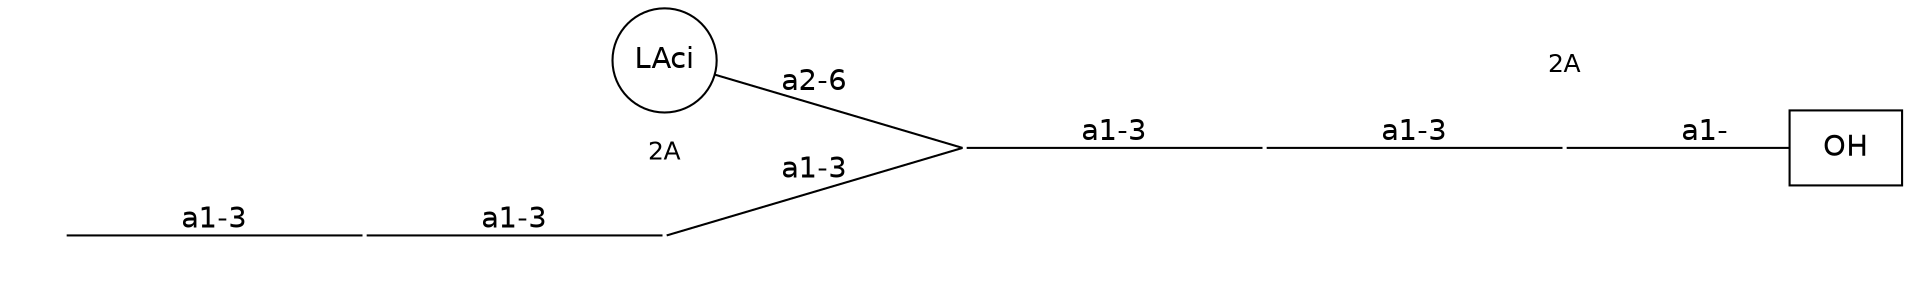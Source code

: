 graph G {graph [splines=false dpi=72 outputorder="edgesfirst"];
node [shape="none" fontname=DejaVuSans labelfontsize=12 label="none" size=50 fixedsize="true" scale="true"];
edge [labelfontsize=12 fontname=DejaVuSans labeldistance=1.2 labelangle=320.0];
rankdir=LR nodesep="0.05" ranksep="0.8";
0 [shape=box label="OH"]
1 [label="" height="0.7" image="includes/MolecularMetadata/Sugars/SNFG_Symbol_Images/DFuc.svg"];
b1 [shape="plaintext" fontsize="12" height="0.3" labelloc=b label="2A"];
{rank="same" b1 1};
{nodesep="0.2" b1 1};
b1--1 [style=invis];
2 [label="" height="0.7" image="includes/MolecularMetadata/Sugars/SNFG_Symbol_Images/LFuc.svg"];
3 [label="" height="0.7" image="includes/MolecularMetadata/Sugars/SNFG_Symbol_Images/DGalNAc.svg"];
4 [shape=circle height="0.7" label="LAci"];
5 [label="" height="0.7" image="includes/MolecularMetadata/Sugars/SNFG_Symbol_Images/DFuc.svg"];
b5 [shape="plaintext" fontsize="12" height="0.3" labelloc=b label="2A"];
{rank="same" b5 5};
{nodesep="0.2" b5 5};
b5--5 [style=invis];
6 [label="" height="0.7" image="includes/MolecularMetadata/Sugars/SNFG_Symbol_Images/LFuc.svg"];
7 [label="" height="0.7" image="includes/MolecularMetadata/Sugars/SNFG_Symbol_Images/DGalNAc.svg"];
1--0 [label="a1-" headclip=true tailclip=false];
2--1 [label="a1-3" headclip=false tailclip=false];
3--2 [label="a1-3" headclip=false tailclip=false];
4--3 [label="a2-6" headclip=false tailclip=true];
5--3 [label="a1-3" headclip=false tailclip=false];
6--5 [label="a1-3" headclip=false tailclip=false];
7--6 [label="a1-3" headclip=false tailclip=false];
}
